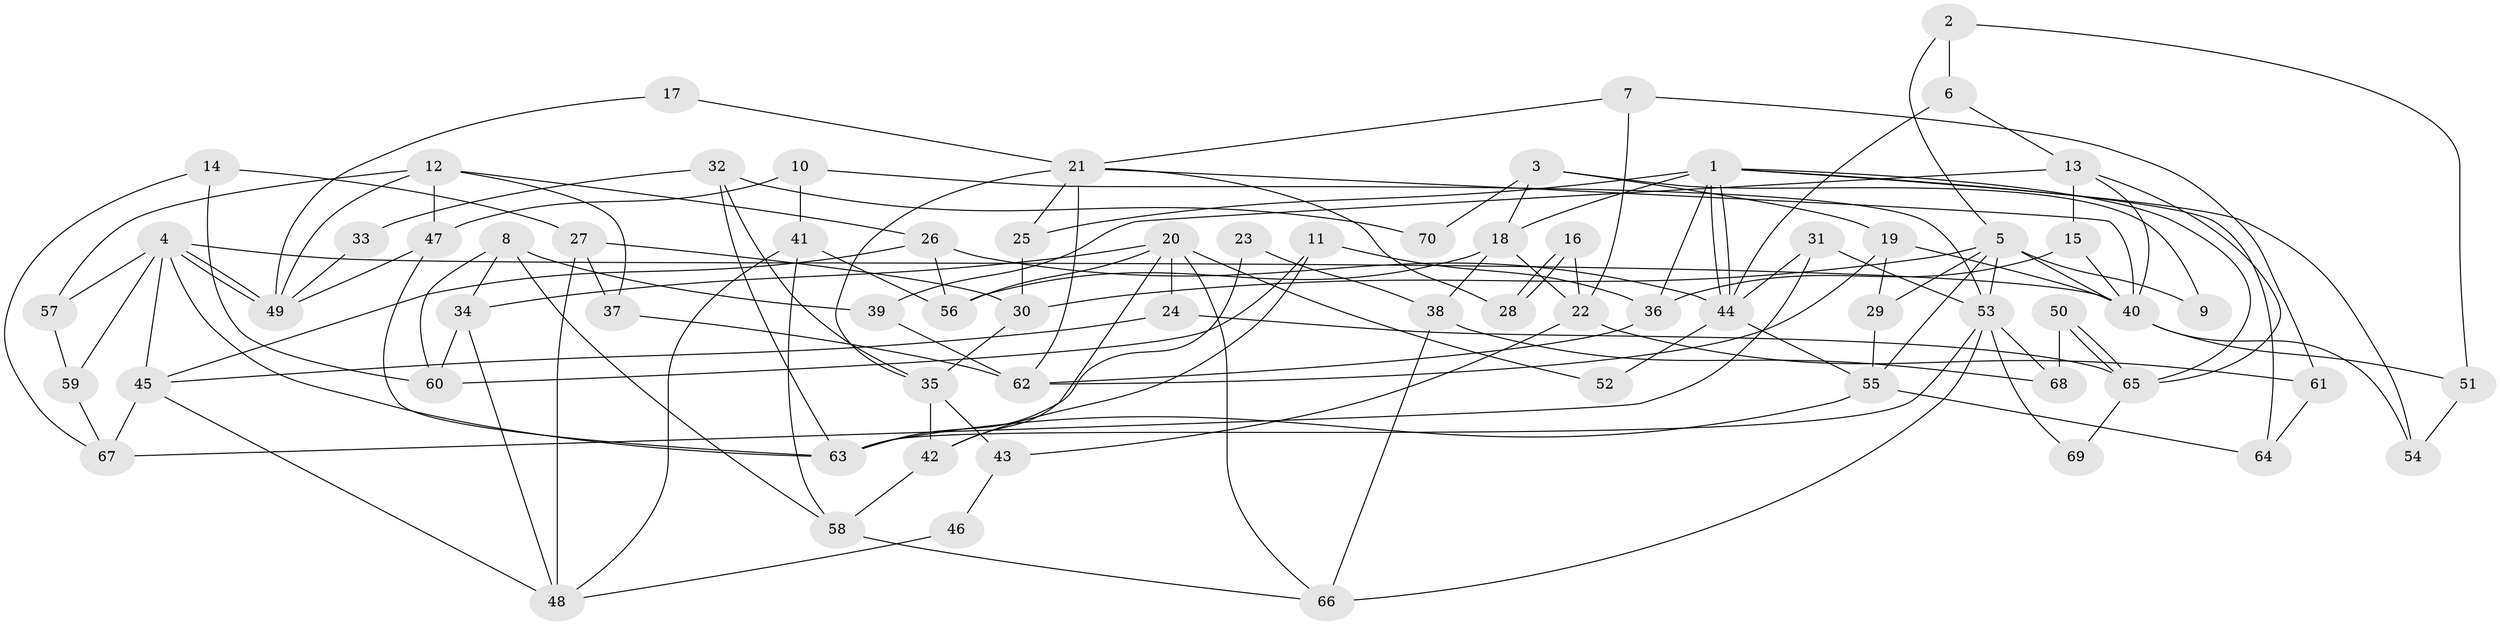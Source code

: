 // Generated by graph-tools (version 1.1) at 2025/50/03/09/25 03:50:02]
// undirected, 70 vertices, 140 edges
graph export_dot {
graph [start="1"]
  node [color=gray90,style=filled];
  1;
  2;
  3;
  4;
  5;
  6;
  7;
  8;
  9;
  10;
  11;
  12;
  13;
  14;
  15;
  16;
  17;
  18;
  19;
  20;
  21;
  22;
  23;
  24;
  25;
  26;
  27;
  28;
  29;
  30;
  31;
  32;
  33;
  34;
  35;
  36;
  37;
  38;
  39;
  40;
  41;
  42;
  43;
  44;
  45;
  46;
  47;
  48;
  49;
  50;
  51;
  52;
  53;
  54;
  55;
  56;
  57;
  58;
  59;
  60;
  61;
  62;
  63;
  64;
  65;
  66;
  67;
  68;
  69;
  70;
  1 -- 25;
  1 -- 44;
  1 -- 44;
  1 -- 18;
  1 -- 36;
  1 -- 54;
  1 -- 64;
  1 -- 65;
  2 -- 6;
  2 -- 5;
  2 -- 51;
  3 -- 18;
  3 -- 19;
  3 -- 9;
  3 -- 70;
  4 -- 49;
  4 -- 49;
  4 -- 45;
  4 -- 40;
  4 -- 57;
  4 -- 59;
  4 -- 63;
  5 -- 29;
  5 -- 40;
  5 -- 9;
  5 -- 30;
  5 -- 53;
  5 -- 55;
  6 -- 44;
  6 -- 13;
  7 -- 21;
  7 -- 22;
  7 -- 61;
  8 -- 39;
  8 -- 58;
  8 -- 34;
  8 -- 60;
  10 -- 53;
  10 -- 47;
  10 -- 41;
  11 -- 60;
  11 -- 36;
  11 -- 42;
  12 -- 49;
  12 -- 57;
  12 -- 26;
  12 -- 37;
  12 -- 47;
  13 -- 65;
  13 -- 40;
  13 -- 15;
  13 -- 39;
  14 -- 67;
  14 -- 27;
  14 -- 60;
  15 -- 40;
  15 -- 36;
  16 -- 22;
  16 -- 28;
  16 -- 28;
  17 -- 21;
  17 -- 49;
  18 -- 56;
  18 -- 22;
  18 -- 38;
  19 -- 62;
  19 -- 40;
  19 -- 29;
  20 -- 34;
  20 -- 66;
  20 -- 24;
  20 -- 42;
  20 -- 52;
  20 -- 56;
  21 -- 62;
  21 -- 40;
  21 -- 25;
  21 -- 28;
  21 -- 35;
  22 -- 61;
  22 -- 43;
  23 -- 38;
  23 -- 63;
  24 -- 65;
  24 -- 45;
  25 -- 30;
  26 -- 45;
  26 -- 44;
  26 -- 56;
  27 -- 30;
  27 -- 48;
  27 -- 37;
  29 -- 55;
  30 -- 35;
  31 -- 53;
  31 -- 44;
  31 -- 67;
  32 -- 63;
  32 -- 35;
  32 -- 33;
  32 -- 70;
  33 -- 49;
  34 -- 60;
  34 -- 48;
  35 -- 42;
  35 -- 43;
  36 -- 62;
  37 -- 62;
  38 -- 66;
  38 -- 68;
  39 -- 62;
  40 -- 54;
  40 -- 51;
  41 -- 56;
  41 -- 48;
  41 -- 58;
  42 -- 58;
  43 -- 46;
  44 -- 52;
  44 -- 55;
  45 -- 48;
  45 -- 67;
  46 -- 48;
  47 -- 63;
  47 -- 49;
  50 -- 68;
  50 -- 65;
  50 -- 65;
  51 -- 54;
  53 -- 63;
  53 -- 66;
  53 -- 68;
  53 -- 69;
  55 -- 63;
  55 -- 64;
  57 -- 59;
  58 -- 66;
  59 -- 67;
  61 -- 64;
  65 -- 69;
}
